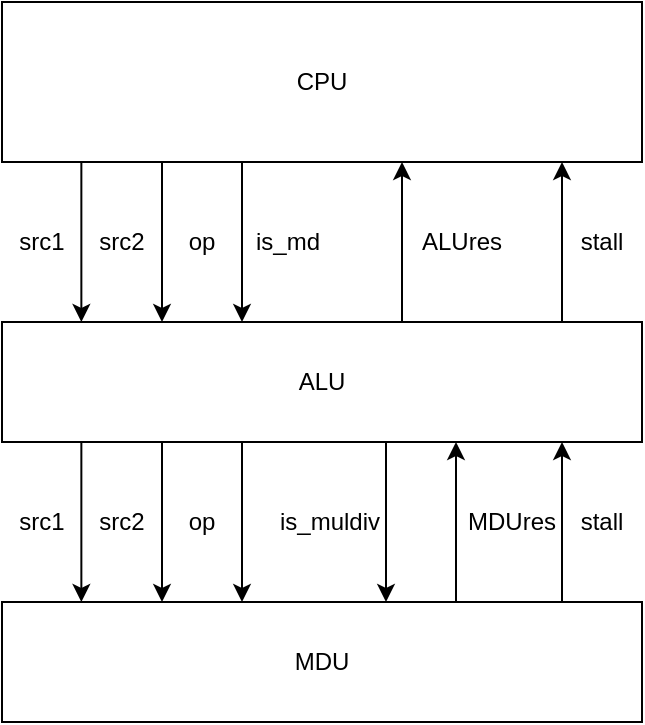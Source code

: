 <mxfile version="14.6.13" type="github">
  <diagram id="bcu3C5TWiLDR928PAGt_" name="Page-1">
    <mxGraphModel dx="865" dy="458" grid="0" gridSize="10" guides="1" tooltips="1" connect="1" arrows="1" fold="1" page="1" pageScale="1" pageWidth="827" pageHeight="1169" math="0" shadow="0">
      <root>
        <mxCell id="0" />
        <mxCell id="1" parent="0" />
        <mxCell id="adHVvbALsqwRqGIzuOab-1" value="MDU" style="rounded=0;whiteSpace=wrap;html=1;" parent="1" vertex="1">
          <mxGeometry x="200" y="340" width="320" height="60" as="geometry" />
        </mxCell>
        <mxCell id="adHVvbALsqwRqGIzuOab-2" value="ALU" style="rounded=0;whiteSpace=wrap;html=1;" parent="1" vertex="1">
          <mxGeometry x="200" y="200" width="320" height="60" as="geometry" />
        </mxCell>
        <mxCell id="adHVvbALsqwRqGIzuOab-3" value="CPU" style="rounded=0;whiteSpace=wrap;html=1;" parent="1" vertex="1">
          <mxGeometry x="200" y="40" width="320" height="80" as="geometry" />
        </mxCell>
        <mxCell id="adHVvbALsqwRqGIzuOab-5" value="" style="endArrow=classic;html=1;entryX=0.124;entryY=0;entryDx=0;entryDy=0;entryPerimeter=0;exitX=0.124;exitY=1;exitDx=0;exitDy=0;exitPerimeter=0;" parent="1" source="adHVvbALsqwRqGIzuOab-3" target="adHVvbALsqwRqGIzuOab-2" edge="1">
          <mxGeometry width="50" height="50" relative="1" as="geometry">
            <mxPoint x="220" y="150" as="sourcePoint" />
            <mxPoint x="237" y="190" as="targetPoint" />
          </mxGeometry>
        </mxCell>
        <mxCell id="adHVvbALsqwRqGIzuOab-6" value="src1" style="text;html=1;strokeColor=none;fillColor=none;align=center;verticalAlign=middle;whiteSpace=wrap;rounded=0;" parent="1" vertex="1">
          <mxGeometry x="200" y="150" width="40" height="20" as="geometry" />
        </mxCell>
        <mxCell id="adHVvbALsqwRqGIzuOab-8" value="src2" style="text;html=1;strokeColor=none;fillColor=none;align=center;verticalAlign=middle;whiteSpace=wrap;rounded=0;" parent="1" vertex="1">
          <mxGeometry x="240" y="150" width="40" height="20" as="geometry" />
        </mxCell>
        <mxCell id="adHVvbALsqwRqGIzuOab-10" value="op" style="text;html=1;strokeColor=none;fillColor=none;align=center;verticalAlign=middle;whiteSpace=wrap;rounded=0;" parent="1" vertex="1">
          <mxGeometry x="280" y="150" width="40" height="20" as="geometry" />
        </mxCell>
        <mxCell id="adHVvbALsqwRqGIzuOab-16" value="" style="endArrow=classic;html=1;exitX=0.625;exitY=0;exitDx=0;exitDy=0;exitPerimeter=0;" parent="1" source="adHVvbALsqwRqGIzuOab-2" edge="1">
          <mxGeometry width="50" height="50" relative="1" as="geometry">
            <mxPoint x="415" y="360" as="sourcePoint" />
            <mxPoint x="400" y="120" as="targetPoint" />
          </mxGeometry>
        </mxCell>
        <mxCell id="adHVvbALsqwRqGIzuOab-17" value="ALUres" style="text;html=1;strokeColor=none;fillColor=none;align=center;verticalAlign=middle;whiteSpace=wrap;rounded=0;" parent="1" vertex="1">
          <mxGeometry x="410" y="150" width="40" height="20" as="geometry" />
        </mxCell>
        <mxCell id="adHVvbALsqwRqGIzuOab-18" value="stall" style="text;html=1;strokeColor=none;fillColor=none;align=center;verticalAlign=middle;whiteSpace=wrap;rounded=0;" parent="1" vertex="1">
          <mxGeometry x="480" y="150" width="40" height="20" as="geometry" />
        </mxCell>
        <mxCell id="I0acr0nbKHDDzb7yb7oZ-2" value="" style="endArrow=classic;html=1;entryX=0.124;entryY=0;entryDx=0;entryDy=0;entryPerimeter=0;exitX=0.124;exitY=1;exitDx=0;exitDy=0;exitPerimeter=0;" edge="1" parent="1">
          <mxGeometry width="50" height="50" relative="1" as="geometry">
            <mxPoint x="280.0" y="120" as="sourcePoint" />
            <mxPoint x="280.0" y="200" as="targetPoint" />
          </mxGeometry>
        </mxCell>
        <mxCell id="I0acr0nbKHDDzb7yb7oZ-3" value="" style="endArrow=classic;html=1;entryX=0.124;entryY=0;entryDx=0;entryDy=0;entryPerimeter=0;exitX=0.124;exitY=1;exitDx=0;exitDy=0;exitPerimeter=0;" edge="1" parent="1">
          <mxGeometry width="50" height="50" relative="1" as="geometry">
            <mxPoint x="320" y="120" as="sourcePoint" />
            <mxPoint x="320" y="200" as="targetPoint" />
          </mxGeometry>
        </mxCell>
        <mxCell id="I0acr0nbKHDDzb7yb7oZ-5" value="" style="endArrow=classic;html=1;exitX=0.625;exitY=0;exitDx=0;exitDy=0;exitPerimeter=0;" edge="1" parent="1">
          <mxGeometry width="50" height="50" relative="1" as="geometry">
            <mxPoint x="480" y="200" as="sourcePoint" />
            <mxPoint x="480" y="120" as="targetPoint" />
          </mxGeometry>
        </mxCell>
        <mxCell id="I0acr0nbKHDDzb7yb7oZ-7" value="" style="endArrow=classic;html=1;entryX=0.124;entryY=0;entryDx=0;entryDy=0;entryPerimeter=0;exitX=0.124;exitY=1;exitDx=0;exitDy=0;exitPerimeter=0;" edge="1" parent="1">
          <mxGeometry width="50" height="50" relative="1" as="geometry">
            <mxPoint x="239.68" y="260" as="sourcePoint" />
            <mxPoint x="239.68" y="340" as="targetPoint" />
          </mxGeometry>
        </mxCell>
        <mxCell id="I0acr0nbKHDDzb7yb7oZ-8" value="src1" style="text;html=1;strokeColor=none;fillColor=none;align=center;verticalAlign=middle;whiteSpace=wrap;rounded=0;" vertex="1" parent="1">
          <mxGeometry x="200" y="290" width="40" height="20" as="geometry" />
        </mxCell>
        <mxCell id="I0acr0nbKHDDzb7yb7oZ-9" value="src2" style="text;html=1;strokeColor=none;fillColor=none;align=center;verticalAlign=middle;whiteSpace=wrap;rounded=0;" vertex="1" parent="1">
          <mxGeometry x="240" y="290" width="40" height="20" as="geometry" />
        </mxCell>
        <mxCell id="I0acr0nbKHDDzb7yb7oZ-10" value="op" style="text;html=1;strokeColor=none;fillColor=none;align=center;verticalAlign=middle;whiteSpace=wrap;rounded=0;" vertex="1" parent="1">
          <mxGeometry x="280" y="290" width="40" height="20" as="geometry" />
        </mxCell>
        <mxCell id="I0acr0nbKHDDzb7yb7oZ-11" value="" style="endArrow=classic;html=1;exitX=0.625;exitY=0;exitDx=0;exitDy=0;exitPerimeter=0;" edge="1" parent="1">
          <mxGeometry width="50" height="50" relative="1" as="geometry">
            <mxPoint x="427" y="340" as="sourcePoint" />
            <mxPoint x="427" y="260" as="targetPoint" />
          </mxGeometry>
        </mxCell>
        <mxCell id="I0acr0nbKHDDzb7yb7oZ-12" value="MDUres" style="text;html=1;strokeColor=none;fillColor=none;align=center;verticalAlign=middle;whiteSpace=wrap;rounded=0;" vertex="1" parent="1">
          <mxGeometry x="435" y="290" width="40" height="20" as="geometry" />
        </mxCell>
        <mxCell id="I0acr0nbKHDDzb7yb7oZ-13" value="stall" style="text;html=1;strokeColor=none;fillColor=none;align=center;verticalAlign=middle;whiteSpace=wrap;rounded=0;" vertex="1" parent="1">
          <mxGeometry x="480" y="290" width="40" height="20" as="geometry" />
        </mxCell>
        <mxCell id="I0acr0nbKHDDzb7yb7oZ-14" value="" style="endArrow=classic;html=1;entryX=0.124;entryY=0;entryDx=0;entryDy=0;entryPerimeter=0;exitX=0.124;exitY=1;exitDx=0;exitDy=0;exitPerimeter=0;" edge="1" parent="1">
          <mxGeometry width="50" height="50" relative="1" as="geometry">
            <mxPoint x="280" y="260" as="sourcePoint" />
            <mxPoint x="280" y="340" as="targetPoint" />
          </mxGeometry>
        </mxCell>
        <mxCell id="I0acr0nbKHDDzb7yb7oZ-15" value="" style="endArrow=classic;html=1;entryX=0.124;entryY=0;entryDx=0;entryDy=0;entryPerimeter=0;exitX=0.124;exitY=1;exitDx=0;exitDy=0;exitPerimeter=0;" edge="1" parent="1">
          <mxGeometry width="50" height="50" relative="1" as="geometry">
            <mxPoint x="320" y="260" as="sourcePoint" />
            <mxPoint x="320" y="340" as="targetPoint" />
          </mxGeometry>
        </mxCell>
        <mxCell id="I0acr0nbKHDDzb7yb7oZ-16" value="" style="endArrow=classic;html=1;exitX=0.625;exitY=0;exitDx=0;exitDy=0;exitPerimeter=0;" edge="1" parent="1">
          <mxGeometry width="50" height="50" relative="1" as="geometry">
            <mxPoint x="480" y="340" as="sourcePoint" />
            <mxPoint x="480" y="260" as="targetPoint" />
          </mxGeometry>
        </mxCell>
        <mxCell id="I0acr0nbKHDDzb7yb7oZ-17" value="" style="endArrow=classic;html=1;entryX=0.124;entryY=0;entryDx=0;entryDy=0;entryPerimeter=0;exitX=0.124;exitY=1;exitDx=0;exitDy=0;exitPerimeter=0;" edge="1" parent="1">
          <mxGeometry width="50" height="50" relative="1" as="geometry">
            <mxPoint x="392" y="260" as="sourcePoint" />
            <mxPoint x="392" y="340" as="targetPoint" />
          </mxGeometry>
        </mxCell>
        <mxCell id="I0acr0nbKHDDzb7yb7oZ-18" value="is_md" style="text;html=1;strokeColor=none;fillColor=none;align=center;verticalAlign=middle;whiteSpace=wrap;rounded=0;" vertex="1" parent="1">
          <mxGeometry x="323" y="150" width="40" height="20" as="geometry" />
        </mxCell>
        <mxCell id="I0acr0nbKHDDzb7yb7oZ-19" value="is_muldiv" style="text;html=1;strokeColor=none;fillColor=none;align=center;verticalAlign=middle;whiteSpace=wrap;rounded=0;" vertex="1" parent="1">
          <mxGeometry x="344" y="290" width="40" height="20" as="geometry" />
        </mxCell>
      </root>
    </mxGraphModel>
  </diagram>
</mxfile>
